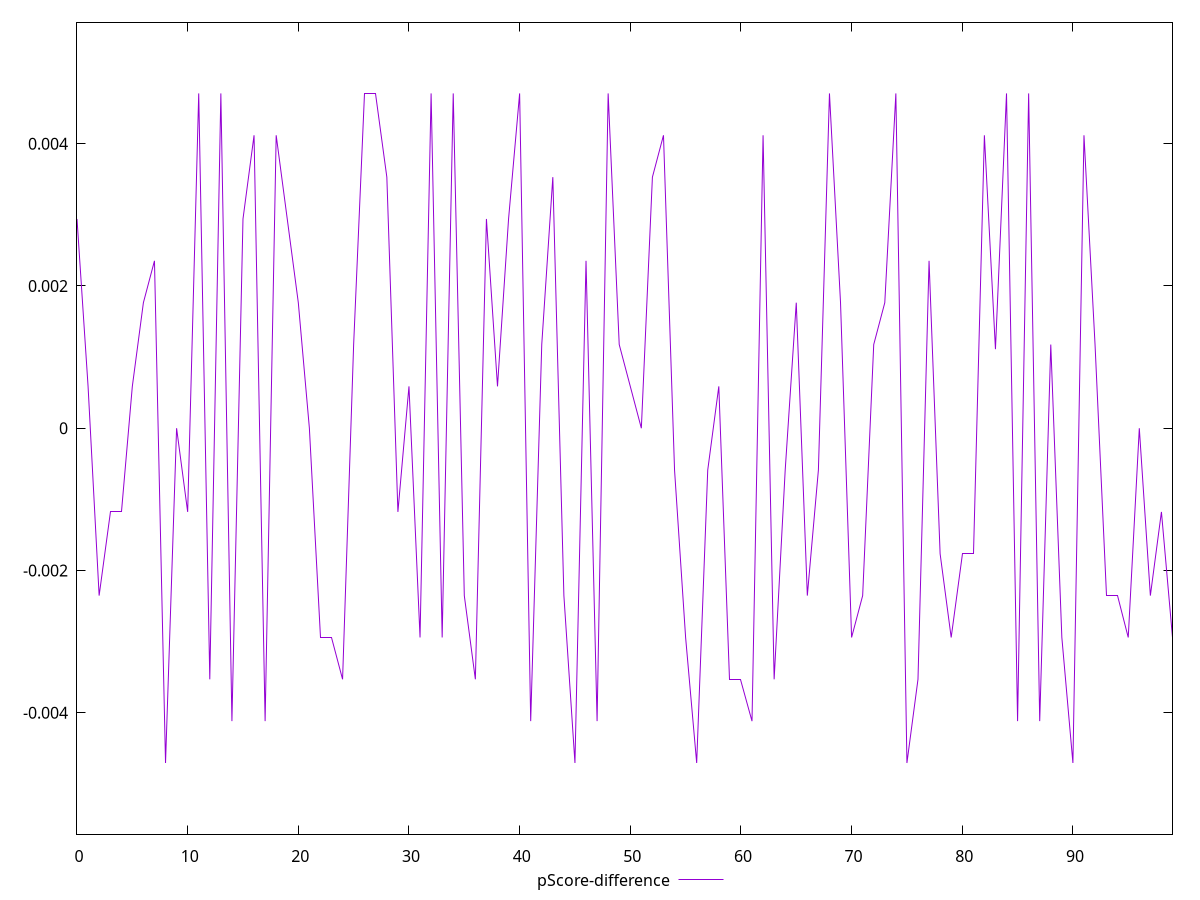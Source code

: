reset

$pScoreDifference <<EOF
0 0.002941176470588197
1 0.0005882352941176117
2 -0.002352941176470613
3 -0.0011764705882353343
4 -0.0011764705882352788
5 0.0005882352941176117
6 0.001764705882352946
7 0.002352941176470613
8 -0.004705882352941226
9 0
10 -0.0011764705882352788
11 0.004705882352941171
12 -0.003529411764705892
13 0.004705882352941171
14 -0.004117647058823504
15 0.002941176470588225
16 0.004117647058823504
17 -0.004117647058823504
18 0.004117647058823559
19 0.002941176470588225
20 0.001764705882352946
21 0
22 -0.0029411764705882526
23 -0.002941176470588225
24 -0.003529411764705892
25 0.0011764705882352788
26 0.004705882352941171
27 0.004705882352941171
28 0.003529411764705892
29 -0.0011764705882352788
30 0.0005882352941176672
31 -0.002941176470588225
32 0.004705882352941171
33 -0.002941176470588225
34 0.004705882352941171
35 -0.002352941176470613
36 -0.003529411764705892
37 0.002941176470588197
38 0.0005882352941176117
39 0.002941176470588225
40 0.004705882352941171
41 -0.004117647058823504
42 0.0011764705882352788
43 0.0035294117647058365
44 -0.002352941176470613
45 -0.004705882352941171
46 0.002352941176470613
47 -0.004117647058823504
48 0.004705882352941171
49 0.0011764705882353343
50 0.0005882352941176672
51 0
52 0.003529411764705892
53 0.004117647058823504
54 -0.0005882352941176672
55 -0.002941176470588225
56 -0.004705882352941171
57 -0.0005882352941176117
58 0.0005882352941176117
59 -0.003529411764705892
60 -0.0035294117647058365
61 -0.004117647058823504
62 0.004117647058823504
63 -0.003529411764705892
64 -0.0005882352941176117
65 0.001764705882352946
66 -0.002352941176470613
67 -0.0005882352941176117
68 0.004705882352941171
69 0.0017647058823529183
70 -0.002941176470588225
71 -0.002352941176470613
72 0.0011764705882352233
73 0.0017647058823528905
74 0.004705882352941171
75 -0.004705882352941171
76 -0.003529411764705892
77 0.0023529411764705577
78 -0.001764705882352946
79 -0.002941176470588225
80 -0.001764705882352946
81 -0.001764705882352946
82 0.004117647058823504
83 0.0011111111111110628
84 0.004705882352941171
85 -0.004117647058823559
86 0.004705882352941171
87 -0.004117647058823504
88 0.0011764705882352788
89 -0.002941176470588225
90 -0.004705882352941226
91 0.004117647058823504
92 0.0011764705882352788
93 -0.002352941176470613
94 -0.002352941176470613
95 -0.002941176470588225
96 0
97 -0.002352941176470613
98 -0.0011764705882352788
99 -0.002941176470588225
EOF

set key outside below
set xrange [0:99]
set yrange [-0.005705882352941226:0.005705882352941171]
set trange [-0.005705882352941226:0.005705882352941171]
set terminal svg size 640, 500 enhanced background rgb 'white'
set output "report_00015_2021-02-09T16-11-33.973Z/uses-text-compression/samples/pages+cached+noadtech/pScore-difference/values.svg"

plot $pScoreDifference title "pScore-difference" with line

reset
